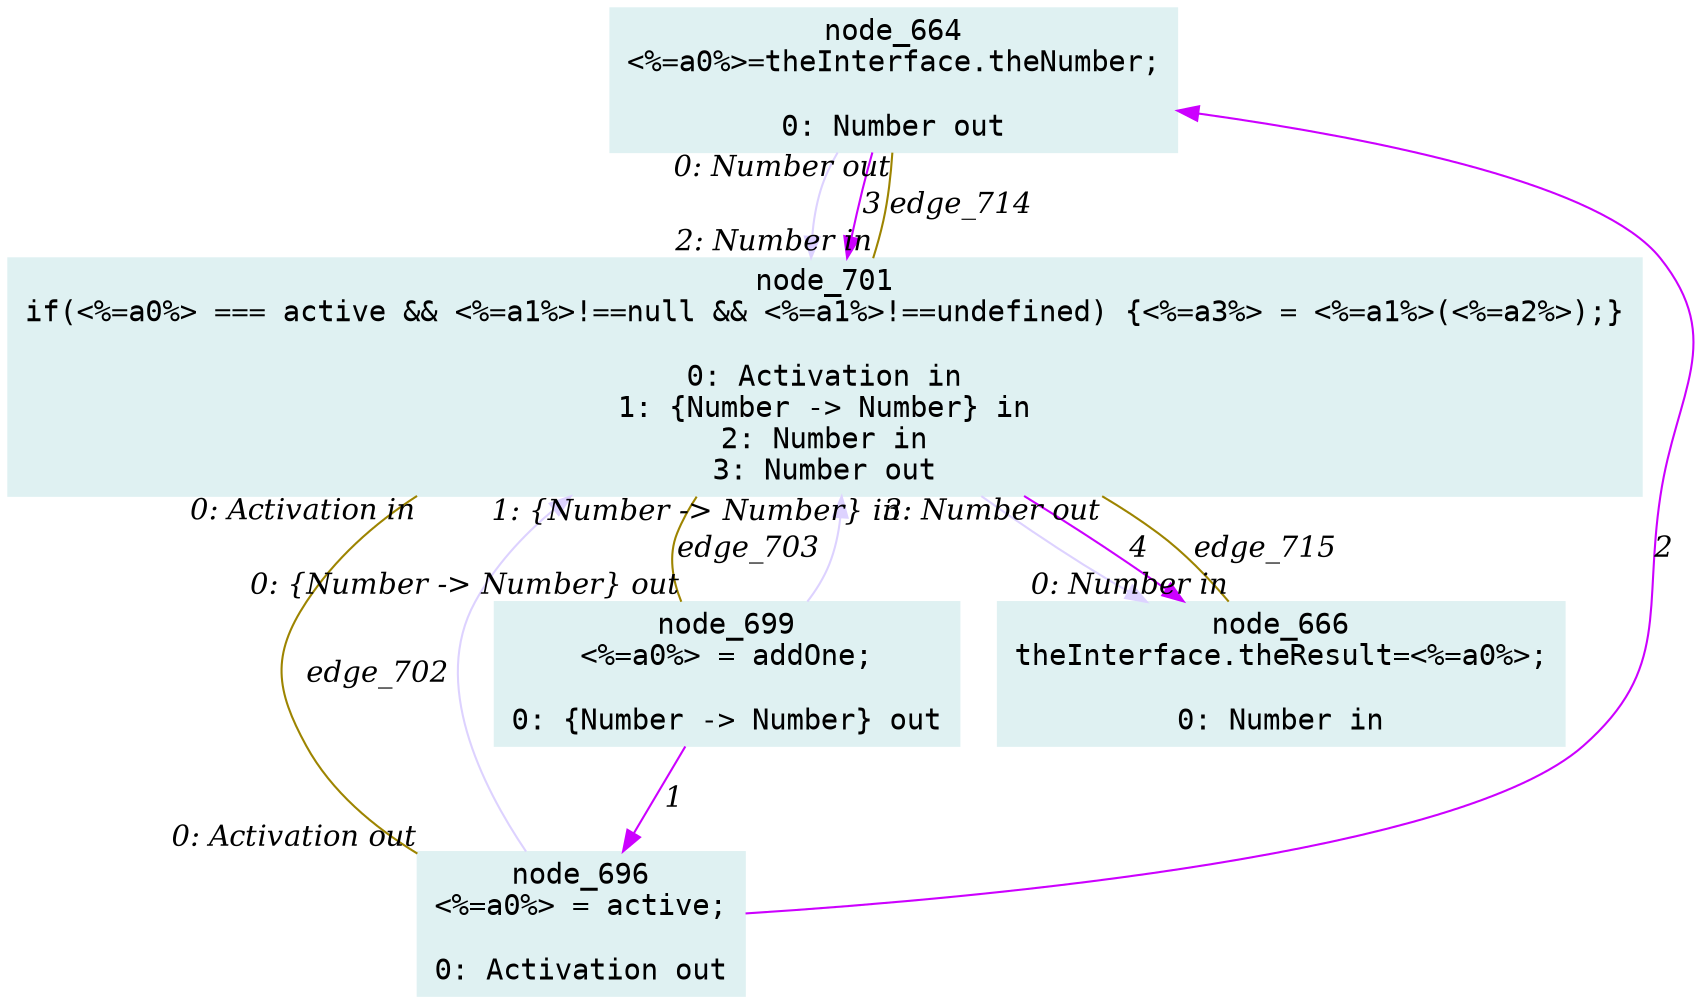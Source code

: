 digraph g{node_664 [shape="box", style="filled", color="#dff1f2", fontname="Courier", label="node_664
<%=a0%>=theInterface.theNumber;

0: Number out" ]
node_666 [shape="box", style="filled", color="#dff1f2", fontname="Courier", label="node_666
theInterface.theResult=<%=a0%>;

0: Number in" ]
node_696 [shape="box", style="filled", color="#dff1f2", fontname="Courier", label="node_696
<%=a0%> = active;

0: Activation out" ]
node_699 [shape="box", style="filled", color="#dff1f2", fontname="Courier", label="node_699
<%=a0%> = addOne;

0: {Number -> Number} out" ]
node_701 [shape="box", style="filled", color="#dff1f2", fontname="Courier", label="node_701
if(<%=a0%> === active && <%=a1%>!==null && <%=a1%>!==undefined) {<%=a3%> = <%=a1%>(<%=a2%>);}

0: Activation in
1: {Number -> Number} in
2: Number in
3: Number out" ]
node_701 -> node_666 [dir=forward, arrowHead=normal, fontname="Times-Italic", arrowsize=1, color="#ddd2ff", label="",  headlabel="", taillabel="" ]
node_664 -> node_701 [dir=forward, arrowHead=normal, fontname="Times-Italic", arrowsize=1, color="#ddd2ff", label="",  headlabel="", taillabel="" ]
node_696 -> node_701 [dir=forward, arrowHead=normal, fontname="Times-Italic", arrowsize=1, color="#ddd2ff", label="",  headlabel="", taillabel="" ]
node_699 -> node_701 [dir=forward, arrowHead=normal, fontname="Times-Italic", arrowsize=1, color="#ddd2ff", label="",  headlabel="", taillabel="" ]
node_699 -> node_696 [dir=forward, arrowHead=normal, fontname="Times-Italic", arrowsize=1, color="#cc00ff", label="1",  headlabel="", taillabel="" ]
node_696 -> node_664 [dir=forward, arrowHead=normal, fontname="Times-Italic", arrowsize=1, color="#cc00ff", label="2",  headlabel="", taillabel="" ]
node_664 -> node_701 [dir=forward, arrowHead=normal, fontname="Times-Italic", arrowsize=1, color="#cc00ff", label="3",  headlabel="", taillabel="" ]
node_701 -> node_666 [dir=forward, arrowHead=normal, fontname="Times-Italic", arrowsize=1, color="#cc00ff", label="4",  headlabel="", taillabel="" ]
node_701 -> node_696 [dir=none, arrowHead=none, fontname="Times-Italic", arrowsize=1, color="#9d8400", label="edge_702",  headlabel="0: Activation out", taillabel="0: Activation in" ]
node_701 -> node_699 [dir=none, arrowHead=none, fontname="Times-Italic", arrowsize=1, color="#9d8400", label="edge_703",  headlabel="0: {Number -> Number} out", taillabel="1: {Number -> Number} in" ]
node_701 -> node_664 [dir=none, arrowHead=none, fontname="Times-Italic", arrowsize=1, color="#9d8400", label="edge_714",  headlabel="0: Number out", taillabel="2: Number in" ]
node_701 -> node_666 [dir=none, arrowHead=none, fontname="Times-Italic", arrowsize=1, color="#9d8400", label="edge_715",  headlabel="0: Number in", taillabel="3: Number out" ]
}